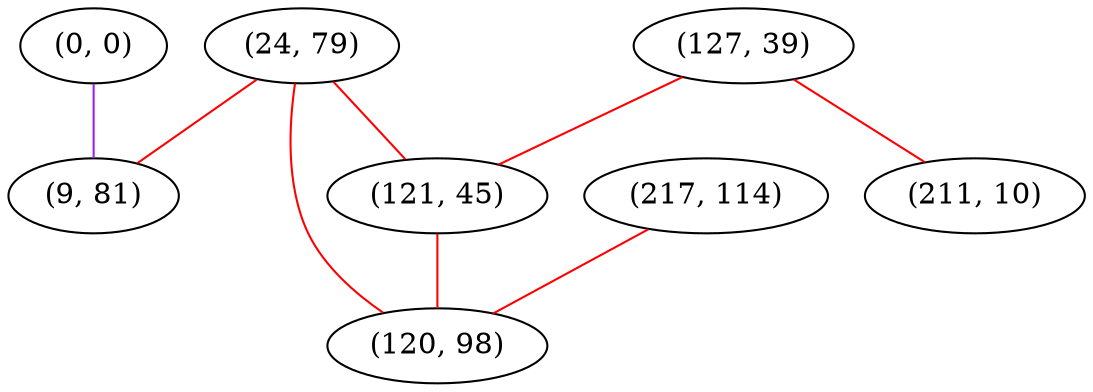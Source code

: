 graph "" {
"(0, 0)";
"(127, 39)";
"(217, 114)";
"(24, 79)";
"(121, 45)";
"(9, 81)";
"(211, 10)";
"(120, 98)";
"(0, 0)" -- "(9, 81)"  [color=purple, key=0, weight=4];
"(127, 39)" -- "(121, 45)"  [color=red, key=0, weight=1];
"(127, 39)" -- "(211, 10)"  [color=red, key=0, weight=1];
"(217, 114)" -- "(120, 98)"  [color=red, key=0, weight=1];
"(24, 79)" -- "(121, 45)"  [color=red, key=0, weight=1];
"(24, 79)" -- "(9, 81)"  [color=red, key=0, weight=1];
"(24, 79)" -- "(120, 98)"  [color=red, key=0, weight=1];
"(121, 45)" -- "(120, 98)"  [color=red, key=0, weight=1];
}
